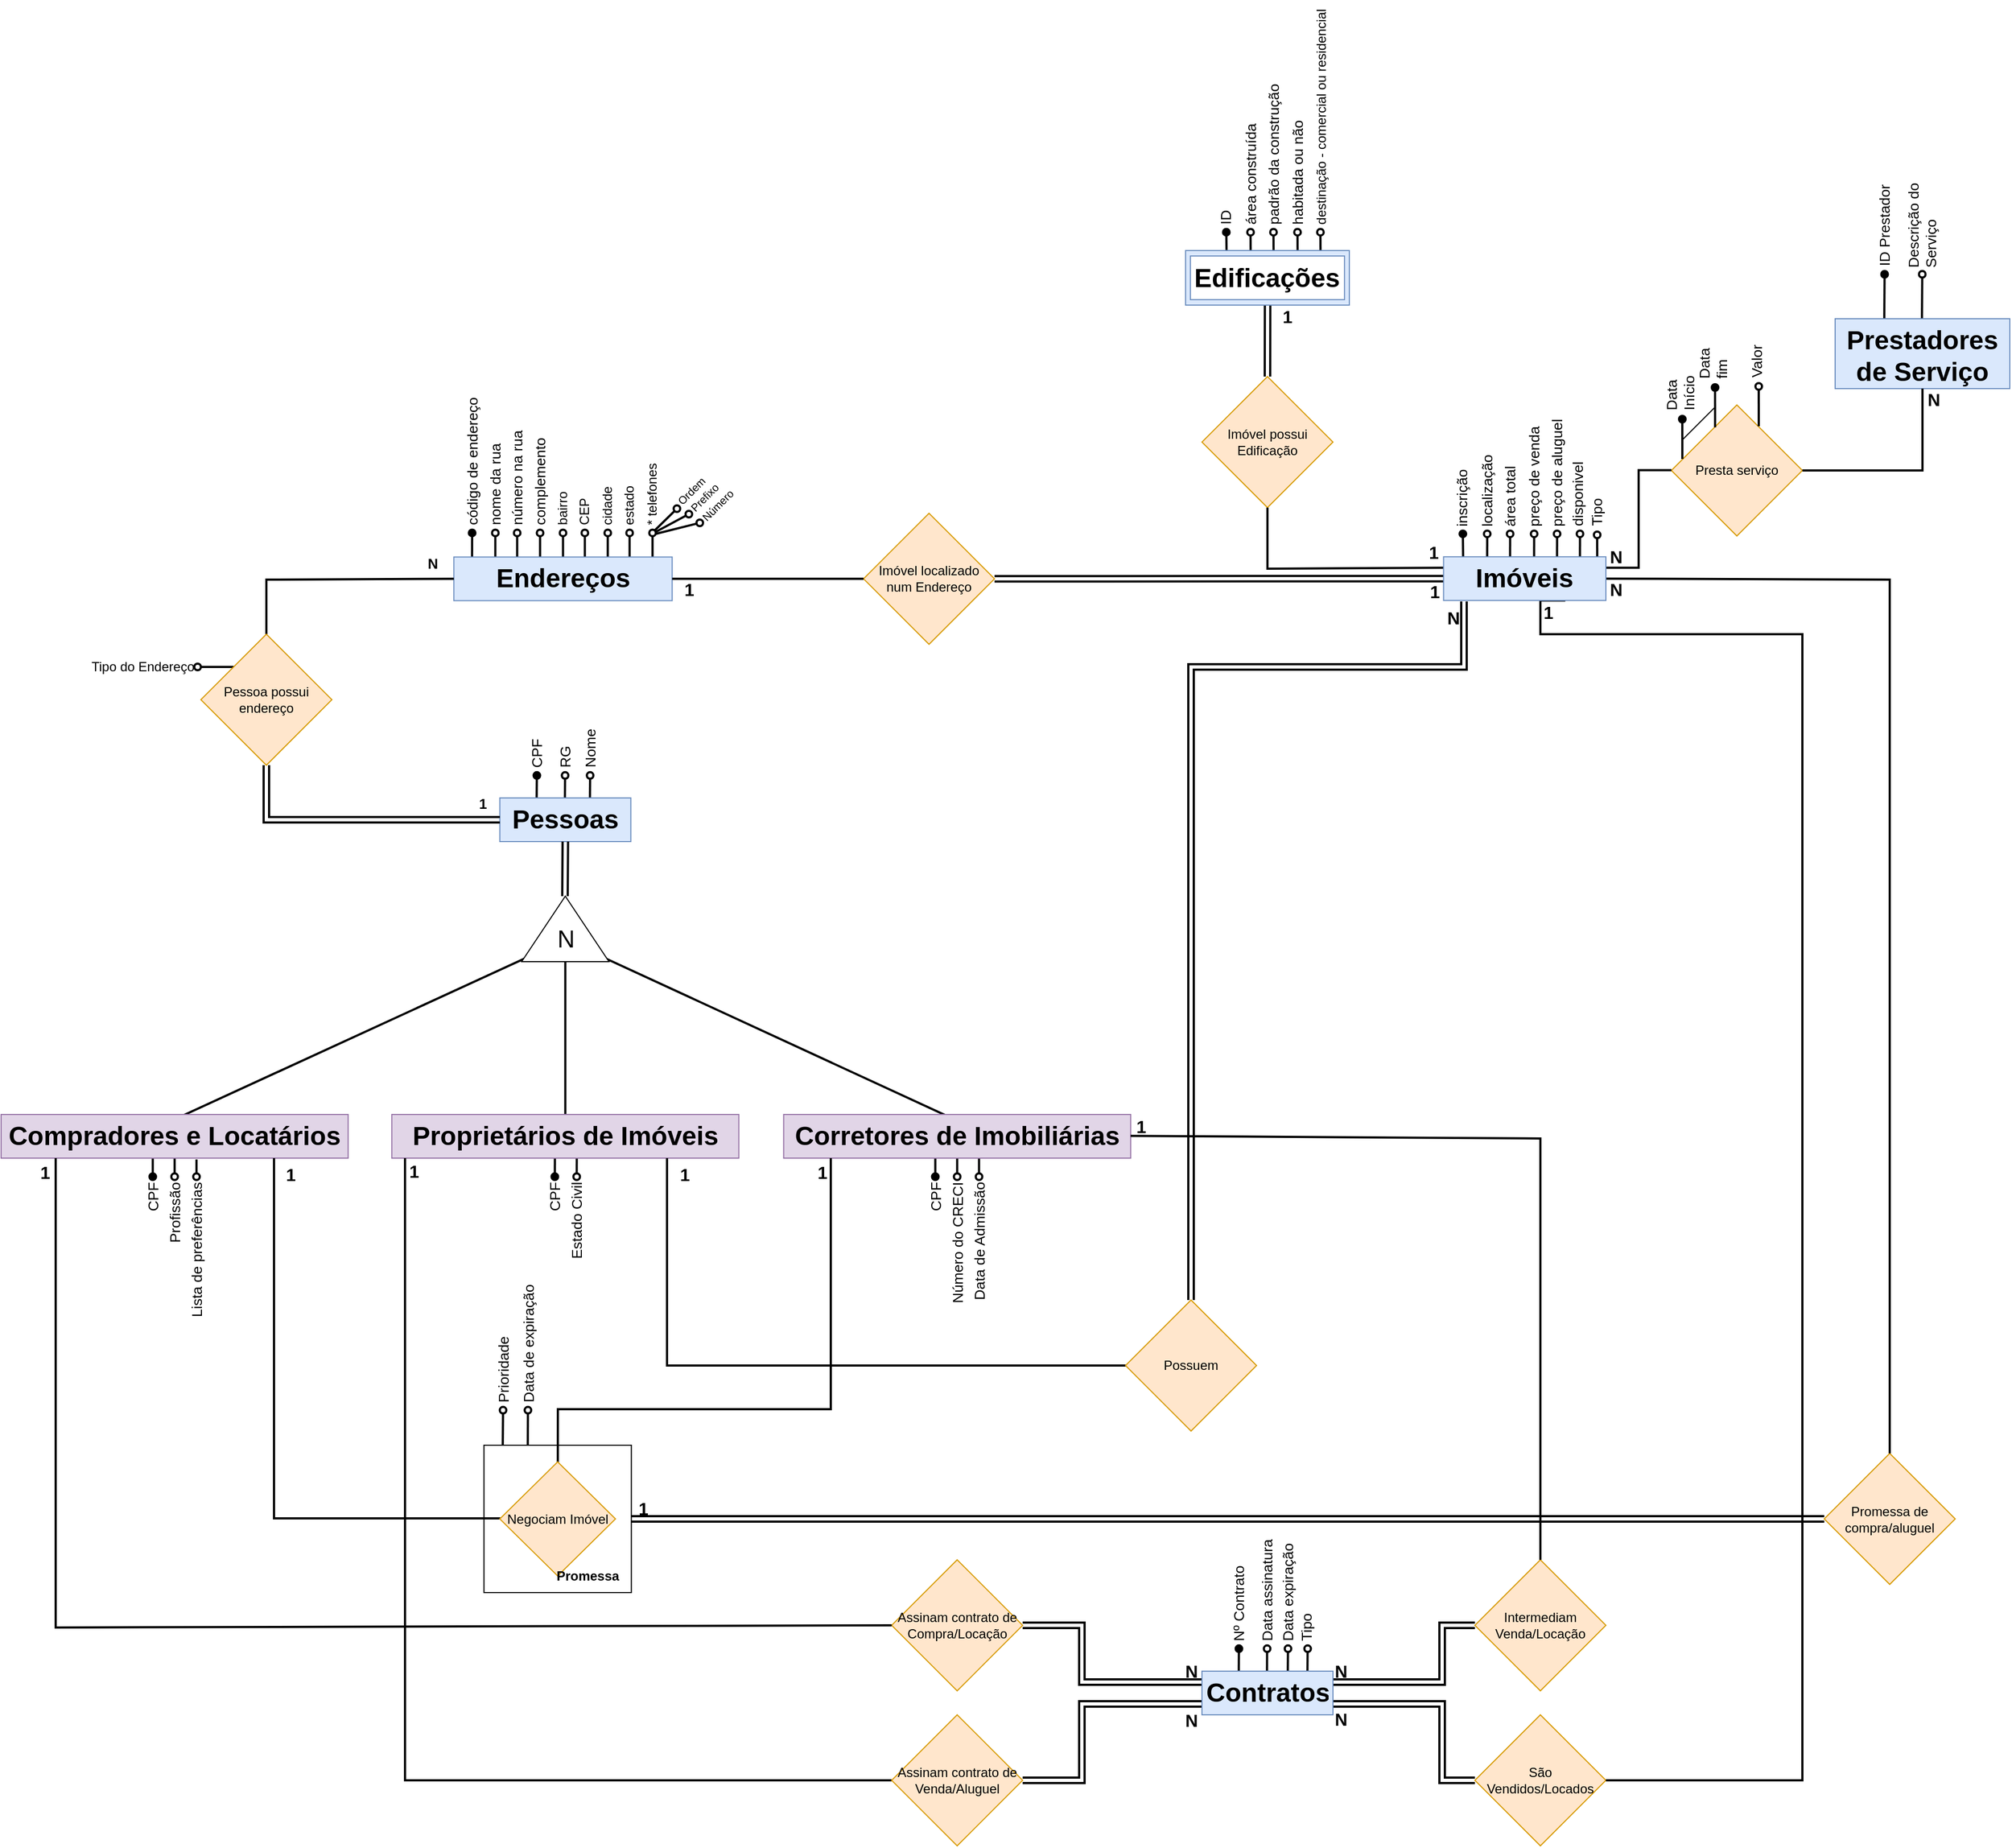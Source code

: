 <mxfile version="20.6.2" type="github">
  <diagram id="sAXKgVetOg7pQdhqRQrZ" name="Página-1">
    <mxGraphModel dx="1955" dy="941" grid="1" gridSize="10" guides="1" tooltips="1" connect="1" arrows="1" fold="1" page="1" pageScale="1" pageWidth="1169" pageHeight="827" math="0" shadow="0">
      <root>
        <mxCell id="0" />
        <mxCell id="1" parent="0" />
        <mxCell id="gNYfEoCyekQKlW31K6QP-182" style="rounded=0;orthogonalLoop=1;jettySize=auto;html=1;endArrow=none;endFill=0;startArrow=oval;startFill=0;strokeWidth=2;targetPerimeterSpacing=6;sourcePerimeterSpacing=5;jumpStyle=none;sketch=0;shadow=0;align=left;" edge="1" parent="1">
          <mxGeometry relative="1" as="geometry">
            <mxPoint x="1448.531" y="1669.811" as="targetPoint" />
            <mxPoint x="1448.809" y="1637.405" as="sourcePoint" />
          </mxGeometry>
        </mxCell>
        <mxCell id="2" style="edgeStyle=none;rounded=0;sketch=0;jumpStyle=none;orthogonalLoop=1;jettySize=auto;html=1;shadow=0;strokeWidth=2;startArrow=oval;startFill=0;endArrow=none;endFill=0;sourcePerimeterSpacing=5;targetPerimeterSpacing=6;align=left;entryX=0.92;entryY=-0.024;entryDx=0;entryDy=0;entryPerimeter=0;" parent="1" edge="1">
          <mxGeometry relative="1" as="geometry">
            <mxPoint x="1732.105" y="643.14" as="targetPoint" />
            <mxPoint x="1732" y="617" as="sourcePoint" />
          </mxGeometry>
        </mxCell>
        <mxCell id="3" style="rounded=0;orthogonalLoop=1;jettySize=auto;html=1;endArrow=none;endFill=0;startArrow=oval;startFill=0;strokeWidth=2;targetPerimeterSpacing=6;sourcePerimeterSpacing=5;jumpStyle=none;sketch=0;shadow=0;align=left;" parent="1" edge="1">
          <mxGeometry relative="1" as="geometry">
            <mxPoint x="1466.531" y="1669.811" as="targetPoint" />
            <mxPoint x="1466.809" y="1637.405" as="sourcePoint" />
          </mxGeometry>
        </mxCell>
        <mxCell id="4" value="" style="group" parent="1" vertex="1" connectable="0">
          <mxGeometry x="684.72" y="403.52" width="200" height="273.76" as="geometry" />
        </mxCell>
        <mxCell id="5" style="rounded=0;orthogonalLoop=1;jettySize=auto;html=1;endArrow=none;endFill=0;startArrow=oval;startFill=1;strokeWidth=2;targetPerimeterSpacing=6;sourcePerimeterSpacing=5;jumpStyle=none;sketch=0;shadow=0;align=left;" parent="4" source="6" edge="1">
          <mxGeometry relative="1" as="geometry">
            <mxPoint x="16.65" y="245.6" as="targetPoint" />
          </mxGeometry>
        </mxCell>
        <mxCell id="6" value="&lt;font face=&quot;Arial&quot;&gt;&lt;span style=&quot;font-size: 13.333px;&quot;&gt;código de endereço&lt;/span&gt;&lt;/font&gt;" style="text;html=1;strokeColor=none;fillColor=none;align=left;verticalAlign=middle;whiteSpace=wrap;rounded=0;rotation=-90;" parent="4" vertex="1">
          <mxGeometry x="-86.26" y="93.35" width="206.7" height="20" as="geometry" />
        </mxCell>
        <mxCell id="7" style="edgeStyle=none;rounded=0;sketch=0;jumpStyle=none;orthogonalLoop=1;jettySize=auto;html=1;shadow=0;strokeWidth=2;startArrow=oval;startFill=0;endArrow=none;endFill=0;sourcePerimeterSpacing=5;targetPerimeterSpacing=6;" parent="4" source="8" edge="1">
          <mxGeometry relative="1" as="geometry">
            <mxPoint x="38" y="245.6" as="targetPoint" />
          </mxGeometry>
        </mxCell>
        <mxCell id="8" value="&lt;div style=&quot;text-align: center;&quot;&gt;&lt;span style=&quot;background-color: initial; font-size: 13.333px;&quot;&gt;&lt;font face=&quot;Arial&quot;&gt;nome da rua&lt;/font&gt;&lt;/span&gt;&lt;/div&gt;" style="text;html=1;strokeColor=none;fillColor=none;align=left;verticalAlign=middle;whiteSpace=wrap;rounded=0;rotation=-90;" parent="4" vertex="1">
          <mxGeometry x="-65.35" y="93.35" width="206.7" height="20" as="geometry" />
        </mxCell>
        <mxCell id="9" style="edgeStyle=none;rounded=0;sketch=0;jumpStyle=none;orthogonalLoop=1;jettySize=auto;html=1;shadow=0;strokeWidth=2;startArrow=oval;startFill=0;endArrow=none;endFill=0;sourcePerimeterSpacing=5;targetPerimeterSpacing=6;" parent="4" source="10" edge="1">
          <mxGeometry relative="1" as="geometry">
            <mxPoint x="58" y="245.6" as="targetPoint" />
          </mxGeometry>
        </mxCell>
        <mxCell id="10" value="&lt;div style=&quot;text-align: center;&quot;&gt;&lt;span style=&quot;background-color: initial; font-size: 13.333px;&quot;&gt;&lt;font face=&quot;Arial&quot;&gt;número na rua&lt;/font&gt;&lt;/span&gt;&lt;/div&gt;" style="text;html=1;strokeColor=none;fillColor=none;align=left;verticalAlign=middle;whiteSpace=wrap;rounded=0;rotation=-90;" parent="4" vertex="1">
          <mxGeometry x="-45.35" y="93.35" width="206.7" height="20" as="geometry" />
        </mxCell>
        <mxCell id="11" style="edgeStyle=none;rounded=0;sketch=0;jumpStyle=none;orthogonalLoop=1;jettySize=auto;html=1;shadow=0;strokeWidth=2;startArrow=oval;startFill=0;endArrow=none;endFill=0;sourcePerimeterSpacing=5;targetPerimeterSpacing=6;" parent="4" source="12" edge="1">
          <mxGeometry relative="1" as="geometry">
            <mxPoint x="79.0" y="245.6" as="targetPoint" />
          </mxGeometry>
        </mxCell>
        <mxCell id="12" value="&lt;div style=&quot;text-align: center;&quot;&gt;&lt;span style=&quot;background-color: initial; font-size: 13.333px;&quot;&gt;&lt;font face=&quot;Arial&quot;&gt;complemento&lt;/font&gt;&lt;/span&gt;&lt;/div&gt;" style="text;html=1;strokeColor=none;fillColor=none;align=left;verticalAlign=middle;whiteSpace=wrap;rounded=0;rotation=-90;" parent="4" vertex="1">
          <mxGeometry x="-24.35" y="93.35" width="206.7" height="20" as="geometry" />
        </mxCell>
        <mxCell id="13" style="edgeStyle=none;rounded=0;sketch=0;jumpStyle=none;orthogonalLoop=1;jettySize=auto;html=1;shadow=0;strokeWidth=2;startArrow=oval;startFill=0;endArrow=none;endFill=0;sourcePerimeterSpacing=5;targetPerimeterSpacing=6;" parent="4" source="14" edge="1">
          <mxGeometry relative="1" as="geometry">
            <mxPoint x="100.0" y="245.6" as="targetPoint" />
          </mxGeometry>
        </mxCell>
        <mxCell id="14" value="&lt;div style=&quot;text-align: center;&quot;&gt;&lt;span style=&quot;background-color: initial;&quot;&gt;bairro&lt;/span&gt;&lt;/div&gt;" style="text;html=1;strokeColor=none;fillColor=none;align=left;verticalAlign=middle;whiteSpace=wrap;rounded=0;rotation=-90;" parent="4" vertex="1">
          <mxGeometry x="-3.35" y="93.35" width="206.7" height="20" as="geometry" />
        </mxCell>
        <mxCell id="15" style="edgeStyle=none;rounded=0;sketch=0;jumpStyle=none;orthogonalLoop=1;jettySize=auto;html=1;shadow=0;strokeWidth=2;startArrow=oval;startFill=0;endArrow=none;endFill=0;sourcePerimeterSpacing=5;targetPerimeterSpacing=6;" parent="4" source="16" edge="1">
          <mxGeometry relative="1" as="geometry">
            <mxPoint x="120.0" y="245.6" as="targetPoint" />
          </mxGeometry>
        </mxCell>
        <mxCell id="16" value="&lt;div style=&quot;text-align: center;&quot;&gt;&lt;span style=&quot;background-color: initial;&quot;&gt;CEP&lt;/span&gt;&lt;/div&gt;" style="text;html=1;strokeColor=none;fillColor=none;align=left;verticalAlign=middle;whiteSpace=wrap;rounded=0;rotation=-90;" parent="4" vertex="1">
          <mxGeometry x="16.65" y="93.35" width="206.7" height="20" as="geometry" />
        </mxCell>
        <mxCell id="17" style="edgeStyle=none;rounded=0;sketch=0;jumpStyle=none;orthogonalLoop=1;jettySize=auto;html=1;shadow=0;strokeWidth=2;startArrow=oval;startFill=0;endArrow=none;endFill=0;sourcePerimeterSpacing=5;targetPerimeterSpacing=6;" parent="4" source="18" edge="1">
          <mxGeometry relative="1" as="geometry">
            <mxPoint x="141.0" y="245.6" as="targetPoint" />
          </mxGeometry>
        </mxCell>
        <mxCell id="18" value="&lt;div style=&quot;text-align: center;&quot;&gt;cidade&lt;br&gt;&lt;/div&gt;" style="text;html=1;strokeColor=none;fillColor=none;align=left;verticalAlign=middle;whiteSpace=wrap;rounded=0;rotation=-90;" parent="4" vertex="1">
          <mxGeometry x="37.65" y="93.35" width="206.7" height="20" as="geometry" />
        </mxCell>
        <mxCell id="19" style="edgeStyle=none;rounded=0;sketch=0;jumpStyle=none;orthogonalLoop=1;jettySize=auto;html=1;shadow=0;strokeWidth=2;startArrow=oval;startFill=0;endArrow=none;endFill=0;sourcePerimeterSpacing=5;targetPerimeterSpacing=6;" parent="4" source="20" edge="1">
          <mxGeometry relative="1" as="geometry">
            <mxPoint x="161.0" y="245.6" as="targetPoint" />
          </mxGeometry>
        </mxCell>
        <mxCell id="20" value="&lt;div style=&quot;text-align: center;&quot;&gt;estado&lt;/div&gt;" style="text;html=1;strokeColor=none;fillColor=none;align=left;verticalAlign=middle;whiteSpace=wrap;rounded=0;rotation=-90;" parent="4" vertex="1">
          <mxGeometry x="57.65" y="93.35" width="206.7" height="20" as="geometry" />
        </mxCell>
        <mxCell id="21" style="edgeStyle=none;rounded=0;sketch=0;jumpStyle=none;orthogonalLoop=1;jettySize=auto;html=1;shadow=0;strokeWidth=2;startArrow=oval;startFill=0;endArrow=none;endFill=0;sourcePerimeterSpacing=5;targetPerimeterSpacing=6;" parent="4" source="22" edge="1">
          <mxGeometry relative="1" as="geometry">
            <mxPoint x="182.0" y="245.6" as="targetPoint" />
          </mxGeometry>
        </mxCell>
        <mxCell id="22" value="&lt;div style=&quot;text-align: center;&quot;&gt;* telefones&lt;/div&gt;" style="text;html=1;strokeColor=none;fillColor=none;align=left;verticalAlign=middle;whiteSpace=wrap;rounded=0;rotation=-90;" parent="4" vertex="1">
          <mxGeometry x="78.65" y="93.35" width="206.7" height="20" as="geometry" />
        </mxCell>
        <mxCell id="23" value="&lt;h1&gt;Endereços&lt;/h1&gt;" style="text;html=1;strokeColor=#6c8ebf;fillColor=#dae8fc;spacing=5;spacingTop=-20;whiteSpace=wrap;overflow=hidden;rounded=0;align=center;" parent="4" vertex="1">
          <mxGeometry y="233.76" width="200" height="40" as="geometry" />
        </mxCell>
        <mxCell id="24" style="rounded=0;sketch=0;jumpStyle=none;orthogonalLoop=1;jettySize=auto;html=1;shadow=0;strokeWidth=2;startArrow=oval;startFill=0;endArrow=none;endFill=0;sourcePerimeterSpacing=5;targetPerimeterSpacing=6;" parent="4" edge="1">
          <mxGeometry relative="1" as="geometry">
            <mxPoint x="183.94" y="209.48" as="targetPoint" />
            <mxPoint x="204.35" y="189.48" as="sourcePoint" />
          </mxGeometry>
        </mxCell>
        <mxCell id="25" style="rounded=0;orthogonalLoop=1;jettySize=auto;html=1;entryX=0;entryY=0.5;entryDx=0;entryDy=0;endArrow=none;endFill=0;strokeWidth=2;jumpSize=0;exitX=0.5;exitY=0;exitDx=0;exitDy=0;" parent="1" source="112" target="23" edge="1">
          <mxGeometry relative="1" as="geometry">
            <Array as="points">
              <mxPoint x="513" y="658" />
            </Array>
          </mxGeometry>
        </mxCell>
        <mxCell id="39" value="Imóvel possui Edificação" style="rhombus;whiteSpace=wrap;html=1;fillColor=#ffe6cc;strokeColor=#d79b00;" parent="1" vertex="1">
          <mxGeometry x="1370" y="472" width="120" height="120" as="geometry" />
        </mxCell>
        <mxCell id="40" style="rounded=0;orthogonalLoop=1;jettySize=auto;html=1;entryX=0.5;entryY=1;entryDx=0;entryDy=0;strokeWidth=2;endArrow=none;endFill=0;startSize=6;endSize=6;sourcePerimeterSpacing=0;targetPerimeterSpacing=0;exitX=0;exitY=0.25;exitDx=0;exitDy=0;" parent="1" source="37" target="39" edge="1">
          <mxGeometry relative="1" as="geometry">
            <Array as="points">
              <mxPoint x="1430" y="648" />
            </Array>
          </mxGeometry>
        </mxCell>
        <mxCell id="41" style="edgeStyle=none;rounded=0;sketch=0;jumpStyle=none;orthogonalLoop=1;jettySize=auto;html=1;entryX=0.5;entryY=0;entryDx=0;entryDy=0;shadow=0;strokeWidth=2;fontSize=22;startArrow=none;startFill=0;endArrow=none;endFill=0;startSize=0;endSize=0;sourcePerimeterSpacing=0;targetPerimeterSpacing=0;" parent="1" source="54" target="70" edge="1">
          <mxGeometry relative="1" as="geometry" />
        </mxCell>
        <mxCell id="42" style="edgeStyle=none;rounded=0;sketch=0;jumpStyle=none;orthogonalLoop=1;jettySize=auto;html=1;shadow=0;strokeWidth=2;fontSize=22;startArrow=none;startFill=0;endArrow=none;endFill=0;startSize=0;endSize=0;sourcePerimeterSpacing=0;targetPerimeterSpacing=0;entryX=0.598;entryY=0.5;entryDx=0;entryDy=0;entryPerimeter=0;" parent="1" source="54" target="62" edge="1">
          <mxGeometry relative="1" as="geometry">
            <mxPoint x="706.83" y="1148" as="targetPoint" />
          </mxGeometry>
        </mxCell>
        <mxCell id="43" style="edgeStyle=none;rounded=0;sketch=0;jumpStyle=none;orthogonalLoop=1;jettySize=auto;html=1;entryX=0.462;entryY=0.25;entryDx=0;entryDy=0;shadow=0;strokeWidth=2;fontSize=22;startArrow=none;startFill=0;endArrow=none;endFill=0;startSize=0;endSize=0;sourcePerimeterSpacing=0;targetPerimeterSpacing=0;entryPerimeter=0;" parent="1" source="54" target="83" edge="1">
          <mxGeometry relative="1" as="geometry" />
        </mxCell>
        <mxCell id="44" value="" style="group" parent="1" vertex="1" connectable="0">
          <mxGeometry x="726.83" y="798" width="120" height="100" as="geometry" />
        </mxCell>
        <mxCell id="45" style="rounded=0;orthogonalLoop=1;jettySize=auto;html=1;endArrow=none;endFill=0;startArrow=oval;startFill=1;strokeWidth=2;targetPerimeterSpacing=6;sourcePerimeterSpacing=5;jumpStyle=none;sketch=0;shadow=0;align=left;" parent="44" source="46" edge="1">
          <mxGeometry relative="1" as="geometry">
            <mxPoint x="33.655" y="71.811" as="targetPoint" />
          </mxGeometry>
        </mxCell>
        <mxCell id="46" value="&lt;font face=&quot;Arial&quot;&gt;&lt;span style=&quot;font-size: 13.333px;&quot;&gt;CPF&lt;/span&gt;&lt;/font&gt;" style="text;html=1;strokeColor=none;fillColor=none;align=left;verticalAlign=middle;whiteSpace=wrap;rounded=0;rotation=-90;" parent="44" vertex="1">
          <mxGeometry x="16.178" y="6.455" width="35.902" height="19.999" as="geometry" />
        </mxCell>
        <mxCell id="47" style="rounded=0;orthogonalLoop=1;jettySize=auto;html=1;endArrow=none;endFill=0;startArrow=oval;startFill=0;strokeWidth=2;targetPerimeterSpacing=6;sourcePerimeterSpacing=5;jumpStyle=none;sketch=0;shadow=0;align=left;" parent="44" source="48" edge="1">
          <mxGeometry relative="1" as="geometry">
            <mxPoint x="59.531" y="71.811" as="targetPoint" />
          </mxGeometry>
        </mxCell>
        <mxCell id="48" value="&lt;font face=&quot;Arial&quot;&gt;&lt;span style=&quot;font-size: 13.333px;&quot;&gt;RG&lt;/span&gt;&lt;/font&gt;" style="text;html=1;strokeColor=none;fillColor=none;align=left;verticalAlign=middle;whiteSpace=wrap;rounded=0;rotation=-90;" parent="44" vertex="1">
          <mxGeometry x="42.055" y="6.455" width="35.902" height="19.999" as="geometry" />
        </mxCell>
        <mxCell id="49" style="rounded=0;orthogonalLoop=1;jettySize=auto;html=1;endArrow=none;endFill=0;startArrow=oval;startFill=0;strokeWidth=2;targetPerimeterSpacing=6;sourcePerimeterSpacing=5;jumpStyle=none;sketch=0;shadow=0;align=left;" parent="44" source="50" edge="1">
          <mxGeometry relative="1" as="geometry">
            <mxPoint x="82.44" y="71.811" as="targetPoint" />
          </mxGeometry>
        </mxCell>
        <mxCell id="50" value="&lt;font face=&quot;Arial&quot;&gt;&lt;span style=&quot;font-size: 13.333px;&quot;&gt;Nome&lt;/span&gt;&lt;/font&gt;" style="text;html=1;strokeColor=none;fillColor=none;align=left;verticalAlign=middle;whiteSpace=wrap;rounded=0;rotation=-90;" parent="44" vertex="1">
          <mxGeometry x="64.964" y="6.455" width="35.902" height="19.999" as="geometry" />
        </mxCell>
        <mxCell id="51" value="&lt;h1&gt;Pessoas&lt;/h1&gt;" style="text;html=1;strokeColor=#6c8ebf;fillColor=#dae8fc;spacing=5;spacingTop=-20;whiteSpace=wrap;overflow=hidden;rounded=0;align=center;" parent="44" vertex="1">
          <mxGeometry y="60.002" width="120.0" height="39.998" as="geometry" />
        </mxCell>
        <mxCell id="52" value="" style="group" parent="1" vertex="1" connectable="0">
          <mxGeometry x="746.83" y="948" width="80" height="60" as="geometry" />
        </mxCell>
        <mxCell id="53" value="" style="triangle;whiteSpace=wrap;html=1;rotation=-90;" parent="52" vertex="1">
          <mxGeometry x="10" y="-10" width="60" height="80" as="geometry" />
        </mxCell>
        <mxCell id="54" value="N" style="text;html=1;align=center;verticalAlign=middle;resizable=0;points=[];autosize=1;strokeColor=none;fillColor=none;fontSize=22;" parent="52" vertex="1">
          <mxGeometry x="20" y="20" width="40" height="40" as="geometry" />
        </mxCell>
        <mxCell id="55" value="" style="group" parent="1" vertex="1" connectable="0">
          <mxGeometry x="986.83" y="1148" width="317.89" height="220.0" as="geometry" />
        </mxCell>
        <mxCell id="56" value="&lt;font face=&quot;Arial&quot;&gt;&lt;span style=&quot;font-size: 13.333px;&quot;&gt;CPF&lt;/span&gt;&lt;/font&gt;" style="text;html=1;strokeColor=none;fillColor=none;align=right;verticalAlign=middle;whiteSpace=wrap;rounded=0;rotation=-90;" parent="55" vertex="1">
          <mxGeometry x="58.94" y="130.0" width="160" height="20" as="geometry" />
        </mxCell>
        <mxCell id="57" value="&lt;span style=&quot;font-family: Arial; font-size: 13.333px;&quot;&gt;Número do CRECI&lt;/span&gt;" style="text;html=1;strokeColor=none;fillColor=none;align=right;verticalAlign=middle;whiteSpace=wrap;rounded=0;rotation=-90;" parent="55" vertex="1">
          <mxGeometry x="78.94" y="130.0" width="160" height="20" as="geometry" />
        </mxCell>
        <mxCell id="58" value="&lt;span style=&quot;font-family: Arial; font-size: 13.333px;&quot;&gt;Data de Admissão&lt;/span&gt;" style="text;html=1;strokeColor=none;fillColor=none;align=right;verticalAlign=middle;whiteSpace=wrap;rounded=0;rotation=-90;" parent="55" vertex="1">
          <mxGeometry x="98.94" y="130.0" width="160" height="20" as="geometry" />
        </mxCell>
        <mxCell id="59" style="edgeStyle=none;rounded=0;sketch=0;jumpStyle=none;orthogonalLoop=1;jettySize=auto;html=1;entryX=0.437;entryY=0.987;entryDx=0;entryDy=0;entryPerimeter=0;shadow=0;strokeWidth=2;fontSize=22;startArrow=oval;startFill=1;endArrow=none;endFill=0;startSize=6;endSize=9;sourcePerimeterSpacing=3;targetPerimeterSpacing=11;" parent="55" source="56" target="62" edge="1">
          <mxGeometry relative="1" as="geometry" />
        </mxCell>
        <mxCell id="60" style="edgeStyle=none;rounded=0;sketch=0;jumpStyle=none;orthogonalLoop=1;jettySize=auto;html=1;entryX=0.5;entryY=1;entryDx=0;entryDy=0;shadow=0;strokeWidth=2;fontSize=22;startArrow=oval;startFill=0;endArrow=none;endFill=0;startSize=6;endSize=9;sourcePerimeterSpacing=3;targetPerimeterSpacing=11;" parent="55" source="57" target="62" edge="1">
          <mxGeometry relative="1" as="geometry" />
        </mxCell>
        <mxCell id="61" style="edgeStyle=none;rounded=0;sketch=0;jumpStyle=none;orthogonalLoop=1;jettySize=auto;html=1;entryX=0.563;entryY=1;entryDx=0;entryDy=0;entryPerimeter=0;shadow=0;strokeWidth=2;fontSize=22;startArrow=oval;startFill=0;endArrow=none;endFill=0;startSize=6;endSize=9;sourcePerimeterSpacing=3;targetPerimeterSpacing=11;" parent="55" source="58" target="62" edge="1">
          <mxGeometry relative="1" as="geometry" />
        </mxCell>
        <mxCell id="62" value="&lt;h1&gt;Corretores de Imobiliárias&lt;/h1&gt;" style="text;html=1;strokeColor=#9673a6;fillColor=#e1d5e7;spacing=5;spacingTop=-20;whiteSpace=wrap;overflow=hidden;rounded=0;align=center;" parent="55" vertex="1">
          <mxGeometry width="317.89" height="40" as="geometry" />
        </mxCell>
        <mxCell id="63" style="edgeStyle=none;rounded=0;sketch=0;jumpStyle=none;orthogonalLoop=1;jettySize=auto;html=1;shadow=0;strokeWidth=2;fontSize=22;startArrow=none;startFill=0;endArrow=none;endFill=0;startSize=0;endSize=0;sourcePerimeterSpacing=0;targetPerimeterSpacing=0;entryX=0.501;entryY=0.126;entryDx=0;entryDy=0;entryPerimeter=0;" parent="55" target="114" edge="1">
          <mxGeometry relative="1" as="geometry">
            <mxPoint x="43.171" y="40" as="sourcePoint" />
            <mxPoint x="-226.83" y="270" as="targetPoint" />
            <Array as="points">
              <mxPoint x="43.17" y="270" />
              <mxPoint x="-206.83" y="270" />
            </Array>
          </mxGeometry>
        </mxCell>
        <mxCell id="64" value="1" style="text;html=1;align=center;verticalAlign=middle;resizable=0;points=[];autosize=1;strokeColor=none;fillColor=none;fontStyle=1;fontSize=16;" parent="55" vertex="1">
          <mxGeometry x="20.17" y="38" width="30" height="30" as="geometry" />
        </mxCell>
        <mxCell id="65" value="" style="group" parent="1" vertex="1" connectable="0">
          <mxGeometry x="627.89" y="1148" width="317.89" height="290" as="geometry" />
        </mxCell>
        <mxCell id="66" value="&lt;font face=&quot;Arial&quot;&gt;&lt;span style=&quot;font-size: 13.333px;&quot;&gt;CPF&lt;/span&gt;&lt;/font&gt;" style="text;html=1;strokeColor=none;fillColor=none;align=right;verticalAlign=middle;whiteSpace=wrap;rounded=0;rotation=-90;" parent="65" vertex="1">
          <mxGeometry x="68.94" y="130" width="160" height="20" as="geometry" />
        </mxCell>
        <mxCell id="67" value="&lt;font face=&quot;Arial&quot;&gt;&lt;span style=&quot;font-size: 13.333px;&quot;&gt;Estado Civil&lt;/span&gt;&lt;/font&gt;" style="text;html=1;strokeColor=none;fillColor=none;align=right;verticalAlign=middle;whiteSpace=wrap;rounded=0;rotation=-90;" parent="65" vertex="1">
          <mxGeometry x="88.94" y="130" width="160" height="20" as="geometry" />
        </mxCell>
        <mxCell id="68" style="edgeStyle=none;rounded=0;sketch=0;jumpStyle=none;orthogonalLoop=1;jettySize=auto;html=1;entryX=0.47;entryY=0.984;entryDx=0;entryDy=0;entryPerimeter=0;shadow=0;strokeWidth=2;fontSize=22;startArrow=oval;startFill=1;endArrow=none;endFill=0;startSize=6;endSize=5;sourcePerimeterSpacing=3;targetPerimeterSpacing=6;" parent="65" source="66" target="70" edge="1">
          <mxGeometry relative="1" as="geometry" />
        </mxCell>
        <mxCell id="69" style="edgeStyle=none;rounded=0;sketch=0;jumpStyle=none;orthogonalLoop=1;jettySize=auto;html=1;entryX=0.533;entryY=0.988;entryDx=0;entryDy=0;entryPerimeter=0;shadow=0;strokeWidth=2;fontSize=22;startArrow=oval;startFill=0;endArrow=none;endFill=0;startSize=6;endSize=5;sourcePerimeterSpacing=3;targetPerimeterSpacing=6;" parent="65" source="67" target="70" edge="1">
          <mxGeometry relative="1" as="geometry" />
        </mxCell>
        <mxCell id="70" value="&lt;h1&gt;Proprietários de Imóveis&lt;/h1&gt;" style="text;html=1;strokeColor=#9673a6;fillColor=#e1d5e7;spacing=5;spacingTop=-20;whiteSpace=wrap;overflow=hidden;rounded=0;align=center;" parent="65" vertex="1">
          <mxGeometry width="317.89" height="40" as="geometry" />
        </mxCell>
        <mxCell id="71" style="edgeStyle=none;rounded=0;sketch=0;jumpStyle=none;orthogonalLoop=1;jettySize=auto;html=1;shadow=0;strokeWidth=2;fontSize=22;startArrow=none;startFill=0;endArrow=none;endFill=0;startSize=0;endSize=0;sourcePerimeterSpacing=0;targetPerimeterSpacing=0;entryX=0;entryY=0.5;entryDx=0;entryDy=0;" parent="65" target="119" edge="1">
          <mxGeometry relative="1" as="geometry">
            <mxPoint x="252.111" y="40" as="sourcePoint" />
            <mxPoint x="252.11" y="260" as="targetPoint" />
            <Array as="points">
              <mxPoint x="252.11" y="230" />
            </Array>
          </mxGeometry>
        </mxCell>
        <mxCell id="72" style="edgeStyle=none;rounded=0;sketch=0;jumpStyle=none;orthogonalLoop=1;jettySize=auto;html=1;shadow=0;strokeWidth=2;fontSize=22;startArrow=none;startFill=0;endArrow=none;endFill=0;startSize=0;endSize=0;sourcePerimeterSpacing=0;targetPerimeterSpacing=0;entryX=0;entryY=0.5;entryDx=0;entryDy=0;" parent="65" target="128" edge="1">
          <mxGeometry relative="1" as="geometry">
            <mxPoint x="12.111" y="40" as="sourcePoint" />
            <mxPoint x="219.409" y="369.96" as="targetPoint" />
            <Array as="points">
              <mxPoint x="12.11" y="610" />
            </Array>
          </mxGeometry>
        </mxCell>
        <mxCell id="73" value="1" style="text;html=1;align=center;verticalAlign=middle;resizable=0;points=[];autosize=1;strokeColor=none;fillColor=none;fontStyle=1;fontSize=16;" parent="65" vertex="1">
          <mxGeometry x="253.11" y="40" width="30" height="30" as="geometry" />
        </mxCell>
        <mxCell id="74" value="1" style="text;html=1;align=center;verticalAlign=middle;resizable=0;points=[];autosize=1;strokeColor=none;fillColor=none;fontStyle=1;fontSize=16;" parent="65" vertex="1">
          <mxGeometry x="5.0" y="37" width="30" height="30" as="geometry" />
        </mxCell>
        <mxCell id="75" value="" style="group" parent="1" vertex="1" connectable="0">
          <mxGeometry x="270.005" y="1148" width="317.89" height="220.0" as="geometry" />
        </mxCell>
        <mxCell id="76" value="" style="group;rotation=-90;" parent="75" vertex="1" connectable="0">
          <mxGeometry x="78.945" y="110.0" width="160" height="60" as="geometry" />
        </mxCell>
        <mxCell id="77" value="&lt;font face=&quot;Arial&quot;&gt;&lt;span style=&quot;font-size: 13.333px;&quot;&gt;Profissão&lt;/span&gt;&lt;/font&gt;" style="text;html=1;strokeColor=none;fillColor=none;align=right;verticalAlign=middle;whiteSpace=wrap;rounded=0;rotation=-90;" parent="76" vertex="1">
          <mxGeometry y="20" width="160" height="20" as="geometry" />
        </mxCell>
        <mxCell id="78" value="&lt;div style=&quot;&quot;&gt;&lt;span style=&quot;background-color: initial; font-size: 13.333px;&quot;&gt;&lt;font face=&quot;Arial&quot;&gt;Lista de preferências&lt;/font&gt;&lt;/span&gt;&lt;/div&gt;" style="text;html=1;strokeColor=none;fillColor=none;align=right;verticalAlign=middle;whiteSpace=wrap;rounded=0;rotation=-90;" parent="76" vertex="1">
          <mxGeometry x="20" y="20" width="160" height="20" as="geometry" />
        </mxCell>
        <mxCell id="79" value="&lt;font face=&quot;Arial&quot;&gt;&lt;span style=&quot;font-size: 13.333px;&quot;&gt;CPF&lt;/span&gt;&lt;/font&gt;" style="text;html=1;strokeColor=none;fillColor=none;align=right;verticalAlign=middle;whiteSpace=wrap;rounded=0;rotation=-90;" parent="76" vertex="1">
          <mxGeometry x="-20" y="20" width="160" height="20" as="geometry" />
        </mxCell>
        <mxCell id="80" style="edgeStyle=none;rounded=0;sketch=0;jumpStyle=none;orthogonalLoop=1;jettySize=auto;html=1;entryX=0.437;entryY=1.012;entryDx=0;entryDy=0;entryPerimeter=0;shadow=0;strokeWidth=2;fontSize=22;startArrow=oval;startFill=1;endArrow=none;endFill=0;startSize=6;endSize=9;sourcePerimeterSpacing=3;targetPerimeterSpacing=11;" parent="75" source="79" target="83" edge="1">
          <mxGeometry relative="1" as="geometry" />
        </mxCell>
        <mxCell id="81" style="edgeStyle=none;rounded=0;sketch=0;jumpStyle=none;orthogonalLoop=1;jettySize=auto;html=1;entryX=0.5;entryY=1;entryDx=0;entryDy=0;shadow=0;strokeWidth=2;fontSize=22;startArrow=oval;startFill=0;endArrow=none;endFill=0;startSize=6;endSize=9;sourcePerimeterSpacing=3;targetPerimeterSpacing=11;" parent="75" source="77" target="83" edge="1">
          <mxGeometry relative="1" as="geometry" />
        </mxCell>
        <mxCell id="82" style="edgeStyle=none;rounded=0;sketch=0;jumpStyle=none;orthogonalLoop=1;jettySize=auto;html=1;entryX=0.563;entryY=1.03;entryDx=0;entryDy=0;entryPerimeter=0;shadow=0;strokeWidth=2;fontSize=22;startArrow=oval;startFill=0;endArrow=none;endFill=0;startSize=6;endSize=9;sourcePerimeterSpacing=3;targetPerimeterSpacing=11;" parent="75" source="78" target="83" edge="1">
          <mxGeometry relative="1" as="geometry" />
        </mxCell>
        <mxCell id="83" value="&lt;h1&gt;Compradores e Locatários&lt;/h1&gt;" style="text;html=1;strokeColor=#9673a6;fillColor=#e1d5e7;spacing=5;spacingTop=-20;whiteSpace=wrap;overflow=hidden;rounded=0;align=center;" parent="75" vertex="1">
          <mxGeometry width="317.89" height="40" as="geometry" />
        </mxCell>
        <mxCell id="84" style="edgeStyle=none;rounded=0;sketch=0;jumpStyle=none;orthogonalLoop=1;jettySize=auto;html=1;shadow=0;strokeWidth=2;fontSize=22;startArrow=none;startFill=0;endArrow=none;endFill=0;startSize=0;endSize=0;sourcePerimeterSpacing=0;targetPerimeterSpacing=0;entryX=0.111;entryY=0.496;entryDx=0;entryDy=0;entryPerimeter=0;" parent="75" target="114" edge="1">
          <mxGeometry relative="1" as="geometry">
            <mxPoint x="249.996" y="40" as="sourcePoint" />
            <mxPoint x="369.995" y="370" as="targetPoint" />
            <Array as="points">
              <mxPoint x="249.995" y="370" />
            </Array>
          </mxGeometry>
        </mxCell>
        <mxCell id="85" value="1" style="text;html=1;align=center;verticalAlign=middle;resizable=0;points=[];autosize=1;strokeColor=none;fillColor=none;fontStyle=1;fontSize=16;" parent="75" vertex="1">
          <mxGeometry x="249.995" y="40" width="30" height="30" as="geometry" />
        </mxCell>
        <mxCell id="86" value="1" style="text;html=1;align=center;verticalAlign=middle;resizable=0;points=[];autosize=1;strokeColor=none;fillColor=none;fontStyle=1;fontSize=16;" parent="75" vertex="1">
          <mxGeometry x="24.995" y="38" width="30" height="30" as="geometry" />
        </mxCell>
        <mxCell id="87" style="rounded=0;orthogonalLoop=1;jettySize=auto;html=1;exitX=0.5;exitY=1;exitDx=0;exitDy=0;entryX=0;entryY=0.5;entryDx=0;entryDy=0;endArrow=none;endFill=0;strokeWidth=2;shape=link;" parent="1" source="112" target="51" edge="1">
          <mxGeometry relative="1" as="geometry">
            <Array as="points">
              <mxPoint x="513" y="878" />
            </Array>
          </mxGeometry>
        </mxCell>
        <mxCell id="88" value="1" style="text;html=1;align=center;verticalAlign=middle;resizable=0;points=[];autosize=1;strokeColor=none;fillColor=none;fontStyle=1;fontSize=16;" parent="1" vertex="1">
          <mxGeometry x="1567.31" y="618" width="30" height="30" as="geometry" />
        </mxCell>
        <mxCell id="89" value="" style="group" parent="1" vertex="1" connectable="0">
          <mxGeometry x="1355" y="128.0" width="150" height="278.52" as="geometry" />
        </mxCell>
        <mxCell id="90" style="rounded=0;orthogonalLoop=1;jettySize=auto;html=1;endArrow=none;endFill=0;startArrow=oval;startFill=1;strokeWidth=2;targetPerimeterSpacing=6;sourcePerimeterSpacing=5;jumpStyle=none;sketch=0;shadow=0;align=left;" parent="89" source="91" edge="1">
          <mxGeometry relative="1" as="geometry">
            <mxPoint x="37.65" y="240.35" as="targetPoint" />
          </mxGeometry>
        </mxCell>
        <mxCell id="91" value="&lt;span style=&quot;font-family: Arial; font-size: 13.333px;&quot;&gt;ID&lt;br&gt;&lt;/span&gt;" style="text;html=1;strokeColor=none;fillColor=none;align=left;verticalAlign=middle;whiteSpace=wrap;rounded=0;rotation=-90;" parent="89" vertex="1">
          <mxGeometry x="-67.35" y="93.35" width="206.7" height="20" as="geometry" />
        </mxCell>
        <mxCell id="92" style="edgeStyle=none;rounded=0;sketch=0;jumpStyle=none;orthogonalLoop=1;jettySize=auto;html=1;shadow=0;strokeWidth=2;startArrow=oval;startFill=0;endArrow=none;endFill=0;sourcePerimeterSpacing=5;targetPerimeterSpacing=6;align=left;" parent="89" source="93" edge="1">
          <mxGeometry relative="1" as="geometry">
            <mxPoint x="59.65" y="240.35" as="targetPoint" />
          </mxGeometry>
        </mxCell>
        <mxCell id="93" value="&lt;span style=&quot;font-family: Arial; font-size: 13.333px; text-align: center;&quot;&gt;área construída&lt;/span&gt;&lt;span style=&quot;font-family: Arial; font-size: 13.333px;&quot;&gt;&lt;br&gt;&lt;/span&gt;" style="text;html=1;strokeColor=none;fillColor=none;align=left;verticalAlign=middle;whiteSpace=wrap;rounded=0;rotation=-90;" parent="89" vertex="1">
          <mxGeometry x="-44.35" y="93.35" width="206.7" height="20" as="geometry" />
        </mxCell>
        <mxCell id="94" style="edgeStyle=none;rounded=0;sketch=0;jumpStyle=none;orthogonalLoop=1;jettySize=auto;html=1;shadow=0;strokeWidth=2;startArrow=oval;startFill=0;endArrow=none;endFill=0;sourcePerimeterSpacing=5;targetPerimeterSpacing=6;align=left;" parent="89" source="95" edge="1">
          <mxGeometry relative="1" as="geometry">
            <mxPoint x="80.65" y="240.35" as="targetPoint" />
          </mxGeometry>
        </mxCell>
        <mxCell id="95" value="&lt;span style=&quot;font-family: Arial; font-size: 13.333px; text-align: center;&quot;&gt;padrão da construção&lt;/span&gt;&lt;span style=&quot;font-family: Arial; font-size: 13.333px;&quot;&gt;&lt;br&gt;&lt;/span&gt;" style="text;html=1;strokeColor=none;fillColor=none;align=left;verticalAlign=middle;whiteSpace=wrap;rounded=0;rotation=-90;" parent="89" vertex="1">
          <mxGeometry x="-23.35" y="93.35" width="206.7" height="20" as="geometry" />
        </mxCell>
        <mxCell id="96" style="edgeStyle=none;rounded=0;sketch=0;jumpStyle=none;orthogonalLoop=1;jettySize=auto;html=1;shadow=0;strokeWidth=2;startArrow=oval;startFill=0;endArrow=none;endFill=0;sourcePerimeterSpacing=5;targetPerimeterSpacing=6;align=left;" parent="89" source="97" edge="1">
          <mxGeometry relative="1" as="geometry">
            <mxPoint x="102.65" y="240.35" as="targetPoint" />
          </mxGeometry>
        </mxCell>
        <mxCell id="97" value="&lt;span style=&quot;font-family: Arial; font-size: 13.333px; text-align: center;&quot;&gt;habitada ou não&lt;/span&gt;&lt;span style=&quot;font-family: Arial; font-size: 13.333px;&quot;&gt;&lt;br&gt;&lt;/span&gt;" style="text;html=1;strokeColor=none;fillColor=none;align=left;verticalAlign=middle;whiteSpace=wrap;rounded=0;rotation=-90;" parent="89" vertex="1">
          <mxGeometry x="-1.35" y="93.35" width="206.7" height="20" as="geometry" />
        </mxCell>
        <mxCell id="98" style="edgeStyle=none;rounded=0;sketch=0;jumpStyle=none;orthogonalLoop=1;jettySize=auto;html=1;shadow=0;strokeWidth=2;startArrow=oval;startFill=0;endArrow=none;endFill=0;sourcePerimeterSpacing=5;targetPerimeterSpacing=6;align=left;" parent="89" source="99" edge="1">
          <mxGeometry relative="1" as="geometry">
            <mxPoint x="123.65" y="240.35" as="targetPoint" />
          </mxGeometry>
        </mxCell>
        <mxCell id="99" value="&lt;span style=&quot;text-align: center;&quot;&gt;destinação - comercial ou residencial&lt;/span&gt;&lt;span style=&quot;font-family: Arial; font-size: 13.333px;&quot;&gt;&lt;br&gt;&lt;/span&gt;" style="text;html=1;strokeColor=none;fillColor=none;align=left;verticalAlign=middle;whiteSpace=wrap;rounded=0;rotation=-90;" parent="89" vertex="1">
          <mxGeometry x="19.65" y="93.35" width="206.7" height="20" as="geometry" />
        </mxCell>
        <mxCell id="100" value="" style="group" parent="89" vertex="1" connectable="0">
          <mxGeometry y="228.52" width="150" height="50" as="geometry" />
        </mxCell>
        <mxCell id="101" value="" style="group" parent="100" vertex="1" connectable="0">
          <mxGeometry width="150" height="50" as="geometry" />
        </mxCell>
        <mxCell id="102" value="&lt;h1&gt;&lt;br&gt;&lt;/h1&gt;" style="text;html=1;strokeColor=#6c8ebf;fillColor=#dae8fc;spacing=5;spacingTop=-20;whiteSpace=wrap;overflow=hidden;rounded=0;align=center;" parent="101" vertex="1">
          <mxGeometry width="150" height="50" as="geometry" />
        </mxCell>
        <mxCell id="103" value="&lt;h1&gt;Edificações&lt;/h1&gt;" style="text;html=1;strokeColor=#6c8ebf;fillColor=default;spacing=5;spacingTop=-20;whiteSpace=wrap;overflow=hidden;rounded=0;align=center;" parent="101" vertex="1">
          <mxGeometry x="4.412" y="5" width="141.176" height="40" as="geometry" />
        </mxCell>
        <mxCell id="104" value="" style="group" parent="1" vertex="1" connectable="0">
          <mxGeometry x="1426.31" y="401.52" width="27" height="30" as="geometry" />
        </mxCell>
        <mxCell id="105" value="&lt;b style=&quot;font-size: 16px;&quot;&gt;1&lt;/b&gt;" style="text;html=1;align=center;verticalAlign=middle;resizable=0;points=[];autosize=1;strokeColor=none;fillColor=none;fontSize=16;" parent="104" vertex="1">
          <mxGeometry x="6.75" width="30" height="30" as="geometry" />
        </mxCell>
        <mxCell id="106" value="" style="group" parent="1" vertex="1" connectable="0">
          <mxGeometry x="1060" y="504" width="120" height="213.24" as="geometry" />
        </mxCell>
        <mxCell id="107" value="Imóvel localizado num Endereço" style="rhombus;whiteSpace=wrap;html=1;fillColor=#ffe6cc;strokeColor=#d79b00;" parent="106" vertex="1">
          <mxGeometry y="93.24" width="120" height="120" as="geometry" />
        </mxCell>
        <mxCell id="108" style="edgeStyle=none;rounded=0;jumpSize=0;orthogonalLoop=1;jettySize=auto;html=1;entryX=1;entryY=0.5;entryDx=0;entryDy=0;strokeWidth=2;fontSize=16;startArrow=none;startFill=0;endArrow=none;endFill=0;sourcePerimeterSpacing=0;targetPerimeterSpacing=0;shape=link;" parent="1" source="37" target="107" edge="1">
          <mxGeometry relative="1" as="geometry" />
        </mxCell>
        <mxCell id="109" style="edgeStyle=none;rounded=0;jumpSize=0;orthogonalLoop=1;jettySize=auto;html=1;strokeWidth=2;fontSize=16;startArrow=none;startFill=0;endArrow=none;endFill=0;startSize=0;endSize=0;sourcePerimeterSpacing=0;targetPerimeterSpacing=0;entryX=1;entryY=0.5;entryDx=0;entryDy=0;" parent="1" source="107" target="23" edge="1">
          <mxGeometry relative="1" as="geometry">
            <mxPoint x="790" y="528" as="targetPoint" />
          </mxGeometry>
        </mxCell>
        <mxCell id="110" value="Tipo do Endereço" style="text;html=1;strokeColor=none;fillColor=none;align=center;verticalAlign=middle;whiteSpace=wrap;rounded=0;rotation=0;" parent="1" vertex="1">
          <mxGeometry x="350" y="723" width="100" height="30" as="geometry" />
        </mxCell>
        <mxCell id="111" style="rounded=0;orthogonalLoop=1;jettySize=auto;html=1;exitX=0;exitY=0;exitDx=0;exitDy=0;endArrow=oval;endFill=0;sourcePerimeterSpacing=0;targetPerimeterSpacing=0;strokeWidth=2;startSize=6;endSize=6;strokeColor=default;entryX=1;entryY=0.5;entryDx=0;entryDy=0;" parent="1" source="112" target="110" edge="1">
          <mxGeometry relative="1" as="geometry">
            <mxPoint x="370" y="758" as="targetPoint" />
          </mxGeometry>
        </mxCell>
        <mxCell id="112" value="Pessoa possui endereço" style="rhombus;whiteSpace=wrap;html=1;fillColor=#ffe6cc;strokeColor=#d79b00;" parent="1" vertex="1">
          <mxGeometry x="453.0" y="708" width="120" height="120" as="geometry" />
        </mxCell>
        <mxCell id="113" value="Negociam Imóvel" style="rhombus;whiteSpace=wrap;html=1;fillColor=#ffe6cc;strokeColor=#d79b00;" parent="1" vertex="1">
          <mxGeometry x="726.83" y="1466.25" width="105.97" height="104.5" as="geometry" />
        </mxCell>
        <mxCell id="114" value="" style="whiteSpace=wrap;html=1;aspect=fixed;gradientColor=none;fillColor=none;" parent="1" vertex="1">
          <mxGeometry x="712.314" y="1451" width="135" height="135" as="geometry" />
        </mxCell>
        <mxCell id="115" value="&lt;b&gt;&lt;font style=&quot;font-size: 12px;&quot;&gt;Promessa&lt;/font&gt;&lt;/b&gt;" style="text;html=1;align=center;verticalAlign=middle;resizable=0;points=[];autosize=1;strokeColor=none;fillColor=none;" parent="1" vertex="1">
          <mxGeometry x="766.832" y="1556" width="80" height="30" as="geometry" />
        </mxCell>
        <mxCell id="116" value="Promessa de compra/aluguel" style="rhombus;whiteSpace=wrap;html=1;fillColor=#ffe6cc;strokeColor=#d79b00;" parent="1" vertex="1">
          <mxGeometry x="1940" y="1458.5" width="120" height="120" as="geometry" />
        </mxCell>
        <mxCell id="117" style="edgeStyle=none;rounded=0;sketch=0;jumpStyle=none;orthogonalLoop=1;jettySize=auto;html=1;shadow=0;strokeWidth=2;fontSize=22;startArrow=none;startFill=0;endArrow=none;endFill=0;sourcePerimeterSpacing=0;targetPerimeterSpacing=0;exitX=1;exitY=0.5;exitDx=0;exitDy=0;entryX=0;entryY=0.5;entryDx=0;entryDy=0;shape=link;" parent="1" source="114" target="116" edge="1">
          <mxGeometry relative="1" as="geometry">
            <mxPoint x="890" y="1508" as="sourcePoint" />
            <mxPoint x="1920" y="1528" as="targetPoint" />
          </mxGeometry>
        </mxCell>
        <mxCell id="118" style="edgeStyle=none;rounded=0;sketch=0;jumpStyle=none;orthogonalLoop=1;jettySize=auto;html=1;shadow=0;strokeWidth=2;fontSize=22;startArrow=none;startFill=0;endArrow=none;endFill=0;startSize=0;endSize=0;sourcePerimeterSpacing=0;targetPerimeterSpacing=0;entryX=0.5;entryY=0;entryDx=0;entryDy=0;exitX=1;exitY=0.5;exitDx=0;exitDy=0;" parent="1" source="37" target="116" edge="1">
          <mxGeometry relative="1" as="geometry">
            <mxPoint x="1720" y="658" as="sourcePoint" />
            <mxPoint x="2000" y="1458" as="targetPoint" />
            <Array as="points">
              <mxPoint x="2000" y="658" />
            </Array>
          </mxGeometry>
        </mxCell>
        <mxCell id="119" value="Possuem" style="rhombus;whiteSpace=wrap;html=1;fillColor=#ffe6cc;strokeColor=#d79b00;" parent="1" vertex="1">
          <mxGeometry x="1300" y="1318" width="120" height="120" as="geometry" />
        </mxCell>
        <mxCell id="120" style="edgeStyle=none;rounded=0;sketch=0;jumpStyle=none;orthogonalLoop=1;jettySize=auto;html=1;entryX=0.5;entryY=0;entryDx=0;entryDy=0;shadow=0;strokeWidth=2;fontSize=22;startArrow=none;startFill=0;endArrow=none;endFill=0;sourcePerimeterSpacing=0;targetPerimeterSpacing=0;shape=link;" parent="1" target="119" edge="1">
          <mxGeometry relative="1" as="geometry">
            <mxPoint x="1610" y="678" as="sourcePoint" />
            <mxPoint x="1359.965" y="1308" as="targetPoint" />
            <Array as="points">
              <mxPoint x="1610" y="738" />
              <mxPoint x="1360" y="738" />
            </Array>
          </mxGeometry>
        </mxCell>
        <mxCell id="128" value="Assinam contrato de Venda/Aluguel" style="rhombus;whiteSpace=wrap;html=1;fillColor=#ffe6cc;strokeColor=#d79b00;" parent="1" vertex="1">
          <mxGeometry x="1085.77" y="1698" width="120" height="120" as="geometry" />
        </mxCell>
        <mxCell id="129" value="Intermediam Venda/Locação" style="rhombus;whiteSpace=wrap;html=1;fillColor=#ffe6cc;strokeColor=#d79b00;" parent="1" vertex="1">
          <mxGeometry x="1620" y="1556" width="120" height="120" as="geometry" />
        </mxCell>
        <mxCell id="130" value="Assinam contrato de Compra/Locação" style="rhombus;whiteSpace=wrap;html=1;fillColor=#ffe6cc;strokeColor=#d79b00;" parent="1" vertex="1">
          <mxGeometry x="1085.77" y="1556" width="120" height="120" as="geometry" />
        </mxCell>
        <mxCell id="131" value="São Vendidos/Locados" style="rhombus;whiteSpace=wrap;html=1;fillColor=#ffe6cc;strokeColor=#d79b00;" parent="1" vertex="1">
          <mxGeometry x="1620" y="1698" width="120" height="120" as="geometry" />
        </mxCell>
        <mxCell id="132" style="edgeStyle=none;rounded=0;sketch=0;jumpStyle=none;orthogonalLoop=1;jettySize=auto;html=1;shadow=0;strokeWidth=2;fontSize=22;startArrow=none;startFill=0;endArrow=none;endFill=0;startSize=0;endSize=0;sourcePerimeterSpacing=0;targetPerimeterSpacing=0;entryX=0;entryY=0.5;entryDx=0;entryDy=0;" parent="1" target="130" edge="1">
          <mxGeometry relative="1" as="geometry">
            <mxPoint x="320.001" y="1188" as="sourcePoint" />
            <mxPoint x="527.299" y="1517.96" as="targetPoint" />
            <Array as="points">
              <mxPoint x="320" y="1618" />
            </Array>
          </mxGeometry>
        </mxCell>
        <mxCell id="133" style="edgeStyle=none;rounded=0;sketch=0;jumpStyle=none;orthogonalLoop=1;jettySize=auto;html=1;shadow=0;strokeWidth=2;fontSize=22;startArrow=none;startFill=0;endArrow=none;endFill=0;startSize=0;endSize=0;sourcePerimeterSpacing=0;targetPerimeterSpacing=0;entryX=0.5;entryY=0;entryDx=0;entryDy=0;" parent="1" target="129" edge="1">
          <mxGeometry relative="1" as="geometry">
            <mxPoint x="1630" y="1358" as="targetPoint" />
            <mxPoint x="1304.72" y="1167.618" as="sourcePoint" />
            <Array as="points">
              <mxPoint x="1680" y="1170" />
            </Array>
          </mxGeometry>
        </mxCell>
        <mxCell id="134" value="" style="endArrow=none;html=1;rounded=0;fontSize=12;strokeWidth=2;exitX=1;exitY=0.5;exitDx=0;exitDy=0;edgeStyle=orthogonalEdgeStyle;entryX=0;entryY=0.25;entryDx=0;entryDy=0;shape=link;" parent="1" source="130" target="126" edge="1">
          <mxGeometry width="50" height="50" relative="1" as="geometry">
            <mxPoint x="1320" y="1620.75" as="sourcePoint" />
            <mxPoint x="1390" y="1618" as="targetPoint" />
            <Array as="points">
              <mxPoint x="1260" y="1616" />
              <mxPoint x="1260" y="1668" />
            </Array>
          </mxGeometry>
        </mxCell>
        <mxCell id="135" value="" style="endArrow=none;html=1;rounded=0;fontSize=12;strokeWidth=2;exitX=1;exitY=0.5;exitDx=0;exitDy=0;edgeStyle=orthogonalEdgeStyle;entryX=0;entryY=0.75;entryDx=0;entryDy=0;shape=link;" parent="1" source="128" target="126" edge="1">
          <mxGeometry width="50" height="50" relative="1" as="geometry">
            <mxPoint x="1210" y="1758" as="sourcePoint" />
            <mxPoint x="1260" y="1808.001" as="targetPoint" />
            <Array as="points">
              <mxPoint x="1260" y="1758" />
              <mxPoint x="1260" y="1688" />
            </Array>
          </mxGeometry>
        </mxCell>
        <mxCell id="136" value="" style="endArrow=none;html=1;rounded=0;fontSize=12;strokeWidth=2;exitX=1;exitY=0.5;exitDx=0;exitDy=0;edgeStyle=orthogonalEdgeStyle;entryX=0;entryY=0.5;entryDx=0;entryDy=0;shape=link;" parent="1" target="129" edge="1">
          <mxGeometry width="50" height="50" relative="1" as="geometry">
            <mxPoint x="1490" y="1668.0" as="sourcePoint" />
            <mxPoint x="1540" y="1718.001" as="targetPoint" />
            <Array as="points">
              <mxPoint x="1590" y="1668" />
              <mxPoint x="1590" y="1616" />
            </Array>
          </mxGeometry>
        </mxCell>
        <mxCell id="137" value="" style="endArrow=none;html=1;rounded=0;fontSize=12;strokeWidth=2;exitX=0;exitY=0.5;exitDx=0;exitDy=0;edgeStyle=orthogonalEdgeStyle;entryX=1;entryY=0.75;entryDx=0;entryDy=0;shape=link;" parent="1" source="131" target="126" edge="1">
          <mxGeometry width="50" height="50" relative="1" as="geometry">
            <mxPoint x="1517.31" y="1758.0" as="sourcePoint" />
            <mxPoint x="1517.31" y="1688" as="targetPoint" />
            <Array as="points">
              <mxPoint x="1590" y="1758" />
              <mxPoint x="1590" y="1688" />
            </Array>
          </mxGeometry>
        </mxCell>
        <mxCell id="138" value="" style="endArrow=none;html=1;rounded=0;fontSize=12;strokeWidth=2;edgeStyle=orthogonalEdgeStyle;entryX=0.75;entryY=1;entryDx=0;entryDy=0;exitX=1;exitY=0.5;exitDx=0;exitDy=0;" parent="1" source="131" target="37" edge="1">
          <mxGeometry width="50" height="50" relative="1" as="geometry">
            <mxPoint x="1920" y="2028" as="sourcePoint" />
            <mxPoint x="1790" y="708.0" as="targetPoint" />
            <Array as="points">
              <mxPoint x="1920" y="1758" />
              <mxPoint x="1920" y="708" />
              <mxPoint x="1680" y="708" />
            </Array>
          </mxGeometry>
        </mxCell>
        <mxCell id="139" style="edgeStyle=none;rounded=0;sketch=0;jumpStyle=none;orthogonalLoop=1;jettySize=auto;html=1;shadow=0;strokeWidth=2;fontSize=22;startArrow=none;startFill=0;endArrow=none;endFill=0;sourcePerimeterSpacing=-5;targetPerimeterSpacing=0;exitX=0.5;exitY=1;exitDx=0;exitDy=0;shape=link;" parent="1" source="51" edge="1">
          <mxGeometry relative="1" as="geometry">
            <mxPoint x="786.53" y="948" as="targetPoint" />
            <mxPoint x="786.576" y="908.0" as="sourcePoint" />
          </mxGeometry>
        </mxCell>
        <mxCell id="140" style="edgeStyle=none;rounded=0;sketch=0;jumpStyle=none;orthogonalLoop=1;jettySize=auto;html=1;shadow=0;strokeWidth=2;fontSize=22;startArrow=none;startFill=0;endArrow=none;endFill=0;sourcePerimeterSpacing=-5;targetPerimeterSpacing=0;exitX=0.5;exitY=1;exitDx=0;exitDy=0;shape=link;entryX=0.5;entryY=0;entryDx=0;entryDy=0;" parent="1" target="39" edge="1">
          <mxGeometry relative="1" as="geometry">
            <mxPoint x="1429.82" y="457" as="targetPoint" />
            <mxPoint x="1430.12" y="407.0" as="sourcePoint" />
          </mxGeometry>
        </mxCell>
        <mxCell id="141" value="&lt;b&gt;&lt;font style=&quot;font-size: 13px;&quot;&gt;N&lt;/font&gt;&lt;/b&gt;" style="text;html=1;align=center;verticalAlign=middle;resizable=0;points=[];autosize=1;strokeColor=none;fillColor=none;fontSize=12;" parent="1" vertex="1">
          <mxGeometry x="650" y="628" width="30" height="30" as="geometry" />
        </mxCell>
        <mxCell id="142" value="&lt;b&gt;&lt;font style=&quot;font-size: 13px;&quot;&gt;1&lt;/font&gt;&lt;/b&gt;" style="text;html=1;align=center;verticalAlign=middle;resizable=0;points=[];autosize=1;strokeColor=none;fillColor=none;fontSize=12;" parent="1" vertex="1">
          <mxGeometry x="695.83" y="848" width="30" height="30" as="geometry" />
        </mxCell>
        <mxCell id="143" value="1" style="text;html=1;align=center;verticalAlign=middle;resizable=0;points=[];autosize=1;strokeColor=none;fillColor=none;fontStyle=1;fontSize=16;" parent="1" vertex="1">
          <mxGeometry x="1568.31" y="654" width="30" height="30" as="geometry" />
        </mxCell>
        <mxCell id="144" value="1" style="text;html=1;align=center;verticalAlign=middle;resizable=0;points=[];autosize=1;strokeColor=none;fillColor=none;fontStyle=1;fontSize=16;" parent="1" vertex="1">
          <mxGeometry x="884.72" y="652" width="30" height="30" as="geometry" />
        </mxCell>
        <mxCell id="145" value="N" style="text;html=1;align=center;verticalAlign=middle;resizable=0;points=[];autosize=1;strokeColor=none;fillColor=none;fontStyle=1;fontSize=16;" parent="1" vertex="1">
          <mxGeometry x="1580" y="678" width="40" height="30" as="geometry" />
        </mxCell>
        <mxCell id="146" value="N" style="text;html=1;align=center;verticalAlign=middle;resizable=0;points=[];autosize=1;strokeColor=none;fillColor=none;fontStyle=1;fontSize=16;" parent="1" vertex="1">
          <mxGeometry x="1729" y="652" width="40" height="30" as="geometry" />
        </mxCell>
        <mxCell id="147" value="1" style="text;html=1;align=center;verticalAlign=middle;resizable=0;points=[];autosize=1;strokeColor=none;fillColor=none;fontStyle=1;fontSize=16;" parent="1" vertex="1">
          <mxGeometry x="842.8" y="1494" width="30" height="30" as="geometry" />
        </mxCell>
        <mxCell id="148" value="1" style="text;html=1;align=center;verticalAlign=middle;resizable=0;points=[];autosize=1;strokeColor=none;fillColor=none;fontStyle=1;fontSize=16;" parent="1" vertex="1">
          <mxGeometry x="1299" y="1144" width="30" height="30" as="geometry" />
        </mxCell>
        <mxCell id="149" value="N" style="text;html=1;align=center;verticalAlign=middle;resizable=0;points=[];autosize=1;strokeColor=none;fillColor=none;fontStyle=1;fontSize=16;" parent="1" vertex="1">
          <mxGeometry x="1476.52" y="1643" width="40" height="30" as="geometry" />
        </mxCell>
        <mxCell id="150" value="1" style="text;html=1;align=center;verticalAlign=middle;resizable=0;points=[];autosize=1;strokeColor=none;fillColor=none;fontStyle=1;fontSize=16;" parent="1" vertex="1">
          <mxGeometry x="1672.31" y="673" width="30" height="30" as="geometry" />
        </mxCell>
        <mxCell id="151" value="N" style="text;html=1;align=center;verticalAlign=middle;resizable=0;points=[];autosize=1;strokeColor=none;fillColor=none;fontStyle=1;fontSize=16;" parent="1" vertex="1">
          <mxGeometry x="1340" y="1643" width="40" height="30" as="geometry" />
        </mxCell>
        <mxCell id="152" value="N" style="text;html=1;align=center;verticalAlign=middle;resizable=0;points=[];autosize=1;strokeColor=none;fillColor=none;fontStyle=1;fontSize=16;" parent="1" vertex="1">
          <mxGeometry x="1340" y="1688" width="40" height="30" as="geometry" />
        </mxCell>
        <mxCell id="153" value="N" style="text;html=1;align=center;verticalAlign=middle;resizable=0;points=[];autosize=1;strokeColor=none;fillColor=none;fontStyle=1;fontSize=16;" parent="1" vertex="1">
          <mxGeometry x="1476.52" y="1687" width="40" height="30" as="geometry" />
        </mxCell>
        <mxCell id="154" value="" style="group" parent="1" connectable="0" vertex="1">
          <mxGeometry x="1950" y="328" width="160" height="160" as="geometry" />
        </mxCell>
        <mxCell id="155" style="rounded=0;orthogonalLoop=1;jettySize=auto;html=1;endArrow=none;endFill=0;startArrow=oval;startFill=1;strokeWidth=2;targetPerimeterSpacing=6;sourcePerimeterSpacing=5;jumpStyle=none;sketch=0;shadow=0;align=left;" parent="154" edge="1">
          <mxGeometry relative="1" as="geometry">
            <mxPoint x="44.873" y="109.898" as="targetPoint" />
            <mxPoint x="45.299" y="50.261" as="sourcePoint" />
          </mxGeometry>
        </mxCell>
        <mxCell id="156" value="&lt;font face=&quot;Arial&quot;&gt;&lt;span style=&quot;font-size: 13.333px;&quot;&gt;ID Prestador&lt;/span&gt;&lt;/font&gt;" style="text;html=1;strokeColor=none;fillColor=none;align=left;verticalAlign=middle;whiteSpace=wrap;rounded=0;rotation=-90;" parent="154" vertex="1">
          <mxGeometry x="6.29" y="-9.95" width="78.43" height="32" as="geometry" />
        </mxCell>
        <mxCell id="157" style="rounded=0;orthogonalLoop=1;jettySize=auto;html=1;endArrow=none;endFill=0;startArrow=oval;startFill=0;strokeWidth=2;targetPerimeterSpacing=6;sourcePerimeterSpacing=5;jumpStyle=none;sketch=0;shadow=0;align=left;" parent="154" edge="1">
          <mxGeometry relative="1" as="geometry">
            <mxPoint x="79.375" y="109.898" as="targetPoint" />
            <mxPoint x="79.801" y="50.261" as="sourcePoint" />
          </mxGeometry>
        </mxCell>
        <mxCell id="158" value="&lt;font face=&quot;Arial&quot;&gt;&lt;span style=&quot;font-size: 13.333px;&quot;&gt;Descrição do Serviço&lt;/span&gt;&lt;/font&gt;" style="text;html=1;strokeColor=none;fillColor=none;align=left;verticalAlign=middle;whiteSpace=wrap;rounded=0;rotation=-90;" parent="154" vertex="1">
          <mxGeometry x="33.04" y="-16.7" width="93.93" height="32" as="geometry" />
        </mxCell>
        <mxCell id="159" value="&lt;h1&gt;Prestadores de Serviço&lt;/h1&gt;" style="text;html=1;strokeColor=#6c8ebf;fillColor=#dae8fc;spacing=5;spacingTop=-20;whiteSpace=wrap;overflow=hidden;rounded=0;align=center;" parent="154" vertex="1">
          <mxGeometry y="91.003" width="160.0" height="63.997" as="geometry" />
        </mxCell>
        <mxCell id="160" value="Presta serviço" style="rhombus;whiteSpace=wrap;html=1;fillColor=#ffe6cc;strokeColor=#d79b00;" parent="1" vertex="1">
          <mxGeometry x="1800" y="498" width="120" height="120" as="geometry" />
        </mxCell>
        <mxCell id="161" value="" style="endArrow=none;html=1;rounded=0;strokeWidth=2;exitX=1;exitY=0.5;exitDx=0;exitDy=0;edgeStyle=orthogonalEdgeStyle;" parent="1" source="160" target="159" edge="1">
          <mxGeometry width="50" height="50" relative="1" as="geometry">
            <mxPoint x="1920" y="557" as="sourcePoint" />
            <mxPoint x="2000" y="558" as="targetPoint" />
          </mxGeometry>
        </mxCell>
        <mxCell id="162" value="" style="endArrow=none;html=1;rounded=0;strokeWidth=2;edgeStyle=orthogonalEdgeStyle;exitX=1;exitY=0.25;exitDx=0;exitDy=0;" parent="1" source="37" edge="1">
          <mxGeometry width="50" height="50" relative="1" as="geometry">
            <mxPoint x="1730" y="557.81" as="sourcePoint" />
            <mxPoint x="1800" y="557.81" as="targetPoint" />
            <Array as="points">
              <mxPoint x="1770" y="647" />
              <mxPoint x="1770" y="558" />
            </Array>
          </mxGeometry>
        </mxCell>
        <mxCell id="163" value="N" style="text;html=1;align=center;verticalAlign=middle;resizable=0;points=[];autosize=1;strokeColor=none;fillColor=none;fontStyle=1;fontSize=16;" parent="1" vertex="1">
          <mxGeometry x="2020" y="478" width="40" height="30" as="geometry" />
        </mxCell>
        <mxCell id="164" style="rounded=0;orthogonalLoop=1;jettySize=auto;html=1;endArrow=none;endFill=0;startArrow=oval;startFill=0;strokeWidth=2;targetPerimeterSpacing=6;sourcePerimeterSpacing=5;jumpStyle=none;sketch=0;shadow=0;align=left;entryX=0.667;entryY=0.163;entryDx=0;entryDy=0;entryPerimeter=0;" parent="1" target="160" edge="1">
          <mxGeometry relative="1" as="geometry">
            <mxPoint x="1880" y="515" as="targetPoint" />
            <mxPoint x="1880" y="481.0" as="sourcePoint" />
          </mxGeometry>
        </mxCell>
        <mxCell id="165" value="&lt;font face=&quot;Arial&quot;&gt;&lt;span style=&quot;font-size: 13.333px;&quot;&gt;Valor&lt;/span&gt;&lt;/font&gt;" style="text;html=1;strokeColor=none;fillColor=none;align=left;verticalAlign=middle;whiteSpace=wrap;rounded=0;rotation=-90;" parent="1" vertex="1">
          <mxGeometry x="1853.998" y="434.997" width="47.869" height="31.998" as="geometry" />
        </mxCell>
        <mxCell id="166" style="rounded=0;orthogonalLoop=1;jettySize=auto;html=1;endArrow=none;endFill=0;startArrow=oval;startFill=0;strokeWidth=2;targetPerimeterSpacing=6;sourcePerimeterSpacing=5;jumpStyle=none;sketch=0;shadow=0;align=left;" parent="1" source="167" edge="1">
          <mxGeometry relative="1" as="geometry">
            <mxPoint x="729.525" y="1451.308" as="targetPoint" />
          </mxGeometry>
        </mxCell>
        <mxCell id="167" value="&lt;font face=&quot;Arial&quot;&gt;&lt;span style=&quot;font-size: 13.333px;&quot;&gt;Prioridade&lt;/span&gt;&lt;/font&gt;" style="text;html=1;strokeColor=none;fillColor=none;align=left;verticalAlign=middle;whiteSpace=wrap;rounded=0;rotation=-90;" parent="1" vertex="1">
          <mxGeometry x="712.049" y="1385.951" width="35.902" height="19.999" as="geometry" />
        </mxCell>
        <mxCell id="168" style="rounded=0;orthogonalLoop=1;jettySize=auto;html=1;endArrow=none;endFill=0;startArrow=oval;startFill=0;strokeWidth=2;targetPerimeterSpacing=6;sourcePerimeterSpacing=5;jumpStyle=none;sketch=0;shadow=0;align=left;" parent="1" source="169" edge="1">
          <mxGeometry relative="1" as="geometry">
            <mxPoint x="752.434" y="1451.308" as="targetPoint" />
          </mxGeometry>
        </mxCell>
        <mxCell id="169" value="&lt;font face=&quot;Arial&quot;&gt;&lt;span style=&quot;font-size: 13.333px;&quot;&gt;Data de expiração&lt;/span&gt;&lt;/font&gt;" style="text;html=1;strokeColor=none;fillColor=none;align=left;verticalAlign=middle;whiteSpace=wrap;rounded=0;rotation=-90;" parent="1" vertex="1">
          <mxGeometry x="696.96" y="1347.95" width="111.9" height="20" as="geometry" />
        </mxCell>
        <mxCell id="170" style="rounded=0;sketch=0;jumpStyle=none;orthogonalLoop=1;jettySize=auto;html=1;shadow=0;strokeWidth=2;startArrow=oval;startFill=0;endArrow=none;endFill=0;sourcePerimeterSpacing=5;targetPerimeterSpacing=6;entryX=0;entryY=1;entryDx=0;entryDy=0;" parent="1" edge="1">
          <mxGeometry relative="1" as="geometry">
            <mxPoint x="869.72" y="614.22" as="targetPoint" />
            <mxPoint x="900" y="598.0" as="sourcePoint" />
          </mxGeometry>
        </mxCell>
        <mxCell id="171" style="rounded=0;sketch=0;jumpStyle=none;orthogonalLoop=1;jettySize=auto;html=1;shadow=0;strokeWidth=2;startArrow=oval;startFill=0;endArrow=none;endFill=0;sourcePerimeterSpacing=5;targetPerimeterSpacing=6;" parent="1" edge="1">
          <mxGeometry relative="1" as="geometry">
            <mxPoint x="870" y="616.0" as="targetPoint" />
            <mxPoint x="910" y="606.0" as="sourcePoint" />
          </mxGeometry>
        </mxCell>
        <mxCell id="172" value="&lt;font style=&quot;font-size: 10px;&quot;&gt;Ordem&lt;/font&gt;" style="text;html=1;align=center;verticalAlign=middle;resizable=0;points=[];autosize=1;strokeColor=none;fillColor=none;rotation=-45;" parent="1" vertex="1">
          <mxGeometry x="876.72" y="562" width="50" height="30" as="geometry" />
        </mxCell>
        <mxCell id="173" value="&lt;span style=&quot;font-size: 10px;&quot;&gt;Prefixo&lt;/span&gt;" style="text;html=1;align=center;verticalAlign=middle;resizable=0;points=[];autosize=1;strokeColor=none;fillColor=none;rotation=-45;" parent="1" vertex="1">
          <mxGeometry x="888.78" y="568" width="50" height="30" as="geometry" />
        </mxCell>
        <mxCell id="174" value="&lt;span style=&quot;font-size: 10px;&quot;&gt;Número&lt;/span&gt;" style="text;html=1;align=center;verticalAlign=middle;resizable=0;points=[];autosize=1;strokeColor=none;fillColor=none;rotation=-45;" parent="1" vertex="1">
          <mxGeometry x="896" y="575" width="60" height="30" as="geometry" />
        </mxCell>
        <mxCell id="175" style="rounded=0;orthogonalLoop=1;jettySize=auto;html=1;endArrow=none;endFill=0;startArrow=oval;startFill=1;strokeWidth=2;targetPerimeterSpacing=6;sourcePerimeterSpacing=5;jumpStyle=none;sketch=0;shadow=0;align=left;entryX=0.667;entryY=0.163;entryDx=0;entryDy=0;entryPerimeter=0;" parent="1" edge="1">
          <mxGeometry relative="1" as="geometry">
            <mxPoint x="1840.04" y="518.56" as="targetPoint" />
            <mxPoint x="1840" y="482" as="sourcePoint" />
          </mxGeometry>
        </mxCell>
        <mxCell id="176" value="&lt;font face=&quot;Arial&quot;&gt;&lt;span style=&quot;font-size: 13.333px;&quot;&gt;Data fim&lt;/span&gt;&lt;/font&gt;" style="text;html=1;strokeColor=none;fillColor=none;align=left;verticalAlign=middle;whiteSpace=wrap;rounded=0;rotation=-90;" parent="1" vertex="1">
          <mxGeometry x="1813.998" y="435.997" width="47.869" height="31.998" as="geometry" />
        </mxCell>
        <mxCell id="177" style="rounded=0;orthogonalLoop=1;jettySize=auto;html=1;endArrow=none;endFill=0;startArrow=oval;startFill=1;strokeWidth=2;targetPerimeterSpacing=6;sourcePerimeterSpacing=5;jumpStyle=none;sketch=0;shadow=0;align=left;entryX=0.667;entryY=0.163;entryDx=0;entryDy=0;entryPerimeter=0;" parent="1" edge="1">
          <mxGeometry relative="1" as="geometry">
            <mxPoint x="1810.04" y="547.56" as="targetPoint" />
            <mxPoint x="1810" y="511.0" as="sourcePoint" />
          </mxGeometry>
        </mxCell>
        <mxCell id="178" value="&lt;font face=&quot;Arial&quot;&gt;&lt;span style=&quot;font-size: 13.333px;&quot;&gt;Data Início&lt;/span&gt;&lt;/font&gt;" style="text;html=1;strokeColor=none;fillColor=none;align=left;verticalAlign=middle;whiteSpace=wrap;rounded=0;rotation=-90;" parent="1" vertex="1">
          <mxGeometry x="1783.998" y="464.997" width="47.869" height="31.998" as="geometry" />
        </mxCell>
        <mxCell id="179" value="&lt;span style=&quot;font-family: Arial; font-size: 13.333px;&quot;&gt;Tipo&lt;/span&gt;&lt;span style=&quot;font-family: Arial; font-size: 13.333px;&quot;&gt;&lt;br&gt;&lt;/span&gt;" style="text;html=1;strokeColor=none;fillColor=none;align=left;verticalAlign=middle;whiteSpace=wrap;rounded=0;rotation=-90;" parent="1" vertex="1">
          <mxGeometry x="1713.72" y="583.36" width="35.64" height="20" as="geometry" />
        </mxCell>
        <mxCell id="180" value="" style="endArrow=none;html=1;rounded=0;" parent="1" edge="1">
          <mxGeometry width="50" height="50" relative="1" as="geometry">
            <mxPoint x="1810" y="530" as="sourcePoint" />
            <mxPoint x="1840" y="500" as="targetPoint" />
          </mxGeometry>
        </mxCell>
        <mxCell id="27" style="rounded=0;orthogonalLoop=1;jettySize=auto;html=1;endArrow=none;endFill=0;startArrow=oval;startFill=1;strokeWidth=2;targetPerimeterSpacing=6;sourcePerimeterSpacing=5;jumpStyle=none;sketch=0;shadow=0;align=left;" parent="1" source="28" edge="1">
          <mxGeometry relative="1" as="geometry">
            <mxPoint x="1609.26" y="640.05" as="targetPoint" />
          </mxGeometry>
        </mxCell>
        <mxCell id="28" value="&lt;span style=&quot;font-family: Arial; font-size: 13.333px;&quot;&gt;inscrição&lt;br&gt;&lt;/span&gt;" style="text;html=1;strokeColor=none;fillColor=none;align=left;verticalAlign=middle;whiteSpace=wrap;rounded=0;rotation=-90;" parent="1" vertex="1">
          <mxGeometry x="1552.26" y="545.05" width="112.095" height="20" as="geometry" />
        </mxCell>
        <mxCell id="29" style="edgeStyle=none;rounded=0;sketch=0;jumpStyle=none;orthogonalLoop=1;jettySize=auto;html=1;shadow=0;strokeWidth=2;startArrow=oval;startFill=0;endArrow=none;endFill=0;sourcePerimeterSpacing=5;targetPerimeterSpacing=6;align=left;" parent="1" source="30" edge="1">
          <mxGeometry relative="1" as="geometry">
            <mxPoint x="1631.26" y="640.05" as="targetPoint" />
          </mxGeometry>
        </mxCell>
        <mxCell id="30" value="&lt;span style=&quot;font-family: Arial; font-size: 13.333px;&quot;&gt;localização&lt;/span&gt;&lt;span style=&quot;font-family: Arial; font-size: 13.333px;&quot;&gt;&lt;br&gt;&lt;/span&gt;" style="text;html=1;strokeColor=none;fillColor=none;align=left;verticalAlign=middle;whiteSpace=wrap;rounded=0;rotation=-90;" parent="1" vertex="1">
          <mxGeometry x="1575.26" y="545.05" width="112.095" height="20" as="geometry" />
        </mxCell>
        <mxCell id="31" style="edgeStyle=none;rounded=0;sketch=0;jumpStyle=none;orthogonalLoop=1;jettySize=auto;html=1;shadow=0;strokeWidth=2;startArrow=oval;startFill=0;endArrow=none;endFill=0;sourcePerimeterSpacing=5;targetPerimeterSpacing=6;align=left;" parent="1" source="32" edge="1">
          <mxGeometry relative="1" as="geometry">
            <mxPoint x="1652.26" y="640.05" as="targetPoint" />
          </mxGeometry>
        </mxCell>
        <mxCell id="32" value="&lt;span style=&quot;font-family: Arial; font-size: 13.333px;&quot;&gt;área total&lt;/span&gt;&lt;span style=&quot;font-family: Arial; font-size: 13.333px;&quot;&gt;&lt;br&gt;&lt;/span&gt;" style="text;html=1;strokeColor=none;fillColor=none;align=left;verticalAlign=middle;whiteSpace=wrap;rounded=0;rotation=-90;" parent="1" vertex="1">
          <mxGeometry x="1596.26" y="545.05" width="112.095" height="20" as="geometry" />
        </mxCell>
        <mxCell id="33" style="edgeStyle=none;rounded=0;sketch=0;jumpStyle=none;orthogonalLoop=1;jettySize=auto;html=1;shadow=0;strokeWidth=2;startArrow=oval;startFill=0;endArrow=none;endFill=0;sourcePerimeterSpacing=5;targetPerimeterSpacing=6;align=left;" parent="1" source="34" edge="1">
          <mxGeometry relative="1" as="geometry">
            <mxPoint x="1674.26" y="640.05" as="targetPoint" />
          </mxGeometry>
        </mxCell>
        <mxCell id="34" value="&lt;span style=&quot;font-family: Arial; font-size: 13.333px;&quot;&gt;preço de venda&lt;/span&gt;&lt;span style=&quot;font-family: Arial; font-size: 13.333px;&quot;&gt;&lt;br&gt;&lt;/span&gt;" style="text;html=1;strokeColor=none;fillColor=none;align=left;verticalAlign=middle;whiteSpace=wrap;rounded=0;rotation=-90;" parent="1" vertex="1">
          <mxGeometry x="1618.26" y="545.05" width="112.095" height="20" as="geometry" />
        </mxCell>
        <mxCell id="35" style="edgeStyle=none;rounded=0;sketch=0;jumpStyle=none;orthogonalLoop=1;jettySize=auto;html=1;shadow=0;strokeWidth=2;startArrow=oval;startFill=0;endArrow=none;endFill=0;sourcePerimeterSpacing=5;targetPerimeterSpacing=6;align=left;" parent="1" source="36" edge="1">
          <mxGeometry relative="1" as="geometry">
            <mxPoint x="1695.26" y="640.05" as="targetPoint" />
          </mxGeometry>
        </mxCell>
        <mxCell id="36" value="&lt;span style=&quot;font-family: Arial; font-size: 13.333px;&quot;&gt;preço de aluguel&lt;/span&gt;&lt;span style=&quot;font-family: Arial; font-size: 13.333px;&quot;&gt;&lt;br&gt;&lt;/span&gt;" style="text;html=1;strokeColor=none;fillColor=none;align=left;verticalAlign=middle;whiteSpace=wrap;rounded=0;rotation=-90;" parent="1" vertex="1">
          <mxGeometry x="1639.26" y="545.05" width="112.095" height="20" as="geometry" />
        </mxCell>
        <mxCell id="38" value="N" style="text;html=1;align=center;verticalAlign=middle;resizable=0;points=[];autosize=1;strokeColor=none;fillColor=none;fontStyle=1;fontSize=16;" parent="1" vertex="1">
          <mxGeometry x="1729" y="622" width="40" height="30" as="geometry" />
        </mxCell>
        <mxCell id="gNYfEoCyekQKlW31K6QP-180" style="edgeStyle=none;rounded=0;sketch=0;jumpStyle=none;orthogonalLoop=1;jettySize=auto;html=1;shadow=0;strokeWidth=2;startArrow=oval;startFill=0;endArrow=none;endFill=0;sourcePerimeterSpacing=5;targetPerimeterSpacing=6;align=left;" edge="1" parent="1">
          <mxGeometry relative="1" as="geometry">
            <mxPoint x="1716.26" y="640.05" as="targetPoint" />
            <mxPoint x="1716.273" y="616.097" as="sourcePoint" />
          </mxGeometry>
        </mxCell>
        <mxCell id="37" value="&lt;h1&gt;Imóveis&lt;/h1&gt;" style="text;html=1;strokeColor=#6c8ebf;fillColor=#dae8fc;spacing=5;spacingTop=-20;whiteSpace=wrap;overflow=hidden;rounded=0;align=center;" parent="1" vertex="1">
          <mxGeometry x="1591.31" y="637.1" width="148.69" height="40" as="geometry" />
        </mxCell>
        <mxCell id="gNYfEoCyekQKlW31K6QP-181" value="&lt;span style=&quot;font-family: Arial; font-size: 13.333px;&quot;&gt;disponivel&lt;/span&gt;&lt;span style=&quot;font-family: Arial; font-size: 13.333px;&quot;&gt;&lt;br&gt;&lt;/span&gt;" style="text;html=1;strokeColor=none;fillColor=none;align=left;verticalAlign=middle;whiteSpace=wrap;rounded=0;rotation=-90;" vertex="1" parent="1">
          <mxGeometry x="1682.9" y="570.05" width="62.1" height="20" as="geometry" />
        </mxCell>
        <mxCell id="122" style="rounded=0;orthogonalLoop=1;jettySize=auto;html=1;endArrow=none;endFill=0;startArrow=oval;startFill=1;strokeWidth=2;targetPerimeterSpacing=6;sourcePerimeterSpacing=5;jumpStyle=none;sketch=0;shadow=0;align=left;" parent="1" source="123" edge="1">
          <mxGeometry relative="1" as="geometry">
            <mxPoint x="1403.655" y="1669.811" as="targetPoint" />
          </mxGeometry>
        </mxCell>
        <mxCell id="123" value="&lt;font face=&quot;Arial&quot;&gt;&lt;span style=&quot;font-size: 13.333px;&quot;&gt;Nº Contrato&lt;/span&gt;&lt;/font&gt;" style="text;html=1;strokeColor=none;fillColor=none;align=left;verticalAlign=middle;whiteSpace=wrap;rounded=0;rotation=-90;" parent="1" vertex="1">
          <mxGeometry x="1367.22" y="1585.49" width="73.82" height="20" as="geometry" />
        </mxCell>
        <mxCell id="124" style="rounded=0;orthogonalLoop=1;jettySize=auto;html=1;endArrow=none;endFill=0;startArrow=oval;startFill=0;strokeWidth=2;targetPerimeterSpacing=6;sourcePerimeterSpacing=5;jumpStyle=none;sketch=0;shadow=0;align=left;" parent="1" source="125" edge="1">
          <mxGeometry relative="1" as="geometry">
            <mxPoint x="1429.531" y="1669.811" as="targetPoint" />
          </mxGeometry>
        </mxCell>
        <mxCell id="125" value="&lt;font face=&quot;Arial&quot;&gt;&lt;span style=&quot;font-size: 13.333px;&quot;&gt;Data assinatura&lt;/span&gt;&lt;/font&gt;" style="text;html=1;strokeColor=none;fillColor=none;align=left;verticalAlign=middle;whiteSpace=wrap;rounded=0;rotation=-90;" parent="1" vertex="1">
          <mxGeometry x="1372.77" y="1565.17" width="114.48" height="20" as="geometry" />
        </mxCell>
        <mxCell id="126" value="&lt;h1&gt;Contratos&lt;/h1&gt;" style="text;html=1;strokeColor=#6c8ebf;fillColor=#dae8fc;spacing=5;spacingTop=-20;whiteSpace=wrap;overflow=hidden;rounded=0;align=center;" parent="1" vertex="1">
          <mxGeometry x="1370" y="1658.002" width="120.0" height="39.998" as="geometry" />
        </mxCell>
        <mxCell id="127" value="&lt;font face=&quot;Arial&quot;&gt;&lt;span style=&quot;font-size: 13.333px;&quot;&gt;Tipo&lt;/span&gt;&lt;/font&gt;" style="text;html=1;strokeColor=none;fillColor=none;align=left;verticalAlign=middle;whiteSpace=wrap;rounded=0;rotation=-90;" parent="1" vertex="1">
          <mxGeometry x="1448.005" y="1604.495" width="35.902" height="19.999" as="geometry" />
        </mxCell>
        <mxCell id="gNYfEoCyekQKlW31K6QP-183" value="&lt;font face=&quot;Arial&quot;&gt;&lt;span style=&quot;font-size: 13.333px;&quot;&gt;Data expiração&lt;/span&gt;&lt;/font&gt;" style="text;html=1;strokeColor=none;fillColor=none;align=left;verticalAlign=middle;whiteSpace=wrap;rounded=0;rotation=-90;" vertex="1" parent="1">
          <mxGeometry x="1391.77" y="1565.17" width="114.48" height="20" as="geometry" />
        </mxCell>
      </root>
    </mxGraphModel>
  </diagram>
</mxfile>
